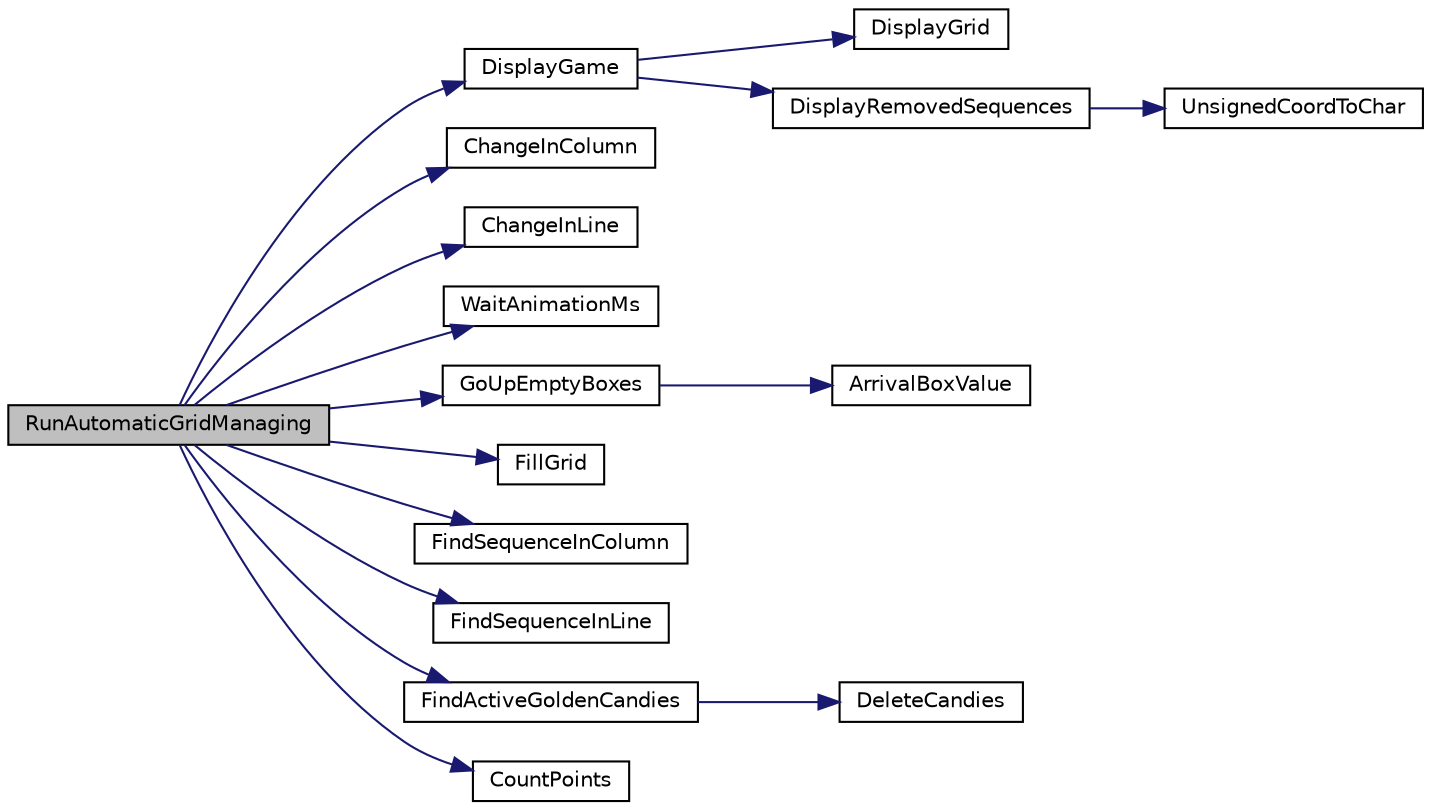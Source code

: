 digraph "RunAutomaticGridManaging"
{
 // LATEX_PDF_SIZE
  edge [fontname="Helvetica",fontsize="10",labelfontname="Helvetica",labelfontsize="10"];
  node [fontname="Helvetica",fontsize="10",shape=record];
  rankdir="LR";
  Node143 [label="RunAutomaticGridManaging",height=0.2,width=0.4,color="black", fillcolor="grey75", style="filled", fontcolor="black",tooltip="Do everything that is automatic between two player's move."];
  Node143 -> Node144 [color="midnightblue",fontsize="10",style="solid",fontname="Helvetica"];
  Node144 [label="DisplayGame",height=0.2,width=0.4,color="black", fillcolor="white", style="filled",URL="$game_8cpp.html#a744922a873a1aa568ab4e6cb6b0caa02",tooltip="Display grid and all game infos."];
  Node144 -> Node145 [color="midnightblue",fontsize="10",style="solid",fontname="Helvetica"];
  Node145 [label="DisplayGrid",height=0.2,width=0.4,color="black", fillcolor="white", style="filled",URL="$grid__managing_8h.html#a2fae50ad9f1602636f8921b4a36e752c",tooltip="Displays the grid with colors and character for special boxes."];
  Node144 -> Node146 [color="midnightblue",fontsize="10",style="solid",fontname="Helvetica"];
  Node146 [label="DisplayRemovedSequences",height=0.2,width=0.4,color="black", fillcolor="white", style="filled",URL="$game_8cpp.html#aca4304b010e2575c936036915b01953e",tooltip="Displays each removed sequences, their coordinates and lenght."];
  Node146 -> Node147 [color="midnightblue",fontsize="10",style="solid",fontname="Helvetica"];
  Node147 [label="UnsignedCoordToChar",height=0.2,width=0.4,color="black", fillcolor="white", style="filled",URL="$tools_8h.html#abc824c34d4fb84af8c786b21c32ea232",tooltip="Returns the char that match with Number for the grid (1=A, B=2, ...)"];
  Node143 -> Node148 [color="midnightblue",fontsize="10",style="solid",fontname="Helvetica"];
  Node148 [label="ChangeInColumn",height=0.2,width=0.4,color="black", fillcolor="white", style="filled",URL="$sequence__managing_8h.html#a69c5818b40755b55072909fbc22b8658",tooltip="Delete (if KRemove is true) all found sequences in columns or fill them with new random values (if KR..."];
  Node143 -> Node149 [color="midnightblue",fontsize="10",style="solid",fontname="Helvetica"];
  Node149 [label="ChangeInLine",height=0.2,width=0.4,color="black", fillcolor="white", style="filled",URL="$sequence__managing_8h.html#a655b71ee8cbc782b5ed2b5891c009a0a",tooltip="Delete (if KRemove is true) all found sequences in lines or fill them with new random values (if KRem..."];
  Node143 -> Node150 [color="midnightblue",fontsize="10",style="solid",fontname="Helvetica"];
  Node150 [label="WaitAnimationMs",height=0.2,width=0.4,color="black", fillcolor="white", style="filled",URL="$game_8cpp.html#aa1e25f64c26d82dcc40941d72ce67440",tooltip="Ask to wait and makes game sleep."];
  Node143 -> Node151 [color="midnightblue",fontsize="10",style="solid",fontname="Helvetica"];
  Node151 [label="GoUpEmptyBoxes",height=0.2,width=0.4,color="black", fillcolor="white", style="filled",URL="$grid__managing_8h.html#adbd3d3512e9acc7dfa78034be0959fb4",tooltip="Makes go up the empty boxes while they can."];
  Node151 -> Node152 [color="midnightblue",fontsize="10",style="solid",fontname="Helvetica"];
  Node152 [label="ArrivalBoxValue",height=0.2,width=0.4,color="black", fillcolor="white", style="filled",URL="$grid__managing_8h.html#ac968930d55f171f6eaf0a620515727c4",tooltip="Returns the value of the box on wich one the selected box will arrive."];
  Node143 -> Node153 [color="midnightblue",fontsize="10",style="solid",fontname="Helvetica"];
  Node153 [label="FillGrid",height=0.2,width=0.4,color="black", fillcolor="white", style="filled",URL="$grid__managing_8h.html#abbbe4b13e3539315811609dca72b8e1d",tooltip="Replace all empty boxes wich are not under a wall with ramdom values."];
  Node143 -> Node154 [color="midnightblue",fontsize="10",style="solid",fontname="Helvetica"];
  Node154 [label="FindSequenceInColumn",height=0.2,width=0.4,color="black", fillcolor="white", style="filled",URL="$sequence__managing_8h.html#ab73a1a24e4b8acafebdfeb157f5d0e7f",tooltip="Find all sequences in columns and save their lenght and coordinates."];
  Node143 -> Node155 [color="midnightblue",fontsize="10",style="solid",fontname="Helvetica"];
  Node155 [label="FindSequenceInLine",height=0.2,width=0.4,color="black", fillcolor="white", style="filled",URL="$sequence__managing_8h.html#ab3b8beb40348de7ea09c5029f6e738e3",tooltip="Find all sequences in lines and save their lenght and coordinates."];
  Node143 -> Node156 [color="midnightblue",fontsize="10",style="solid",fontname="Helvetica"];
  Node156 [label="FindActiveGoldenCandies",height=0.2,width=0.4,color="black", fillcolor="white", style="filled",URL="$sequence__managing_8h.html#afe4945628ccc7a7bb0e137e5335365f7",tooltip="Finds all golden candies included in a sequence of their type, and triggers them."];
  Node156 -> Node157 [color="midnightblue",fontsize="10",style="solid",fontname="Helvetica"];
  Node157 [label="DeleteCandies",height=0.2,width=0.4,color="black", fillcolor="white", style="filled",URL="$grid__managing_8h.html#a1d0b8b552ab0504b0d1509bcabb3f90b",tooltip="Delete all box worth Value, and add points for each deleted box."];
  Node143 -> Node158 [color="midnightblue",fontsize="10",style="solid",fontname="Helvetica"];
  Node158 [label="CountPoints",height=0.2,width=0.4,color="black", fillcolor="white", style="filled",URL="$game_8cpp.html#a5d980fe563e29da987ca956e9e61a857",tooltip="Add points due to the sequences."];
}

